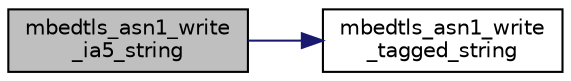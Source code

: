 digraph "mbedtls_asn1_write_ia5_string"
{
 // LATEX_PDF_SIZE
  edge [fontname="Helvetica",fontsize="10",labelfontname="Helvetica",labelfontsize="10"];
  node [fontname="Helvetica",fontsize="10",shape=record];
  rankdir="LR";
  Node1 [label="mbedtls_asn1_write\l_ia5_string",height=0.2,width=0.4,color="black", fillcolor="grey75", style="filled", fontcolor="black",tooltip="Write a string in ASN.1 format using the IA5String string encoding tag (#MBEDTLS_ASN1_IA5_STRING)."];
  Node1 -> Node2 [color="midnightblue",fontsize="10",style="solid",fontname="Helvetica"];
  Node2 [label="mbedtls_asn1_write\l_tagged_string",height=0.2,width=0.4,color="black", fillcolor="white", style="filled",URL="$d7/d40/asn1write_8c.html#ac3eabece61b806d8fd82959488215ece",tooltip="Write a string in ASN.1 format using a specific string encoding tag."];
}
